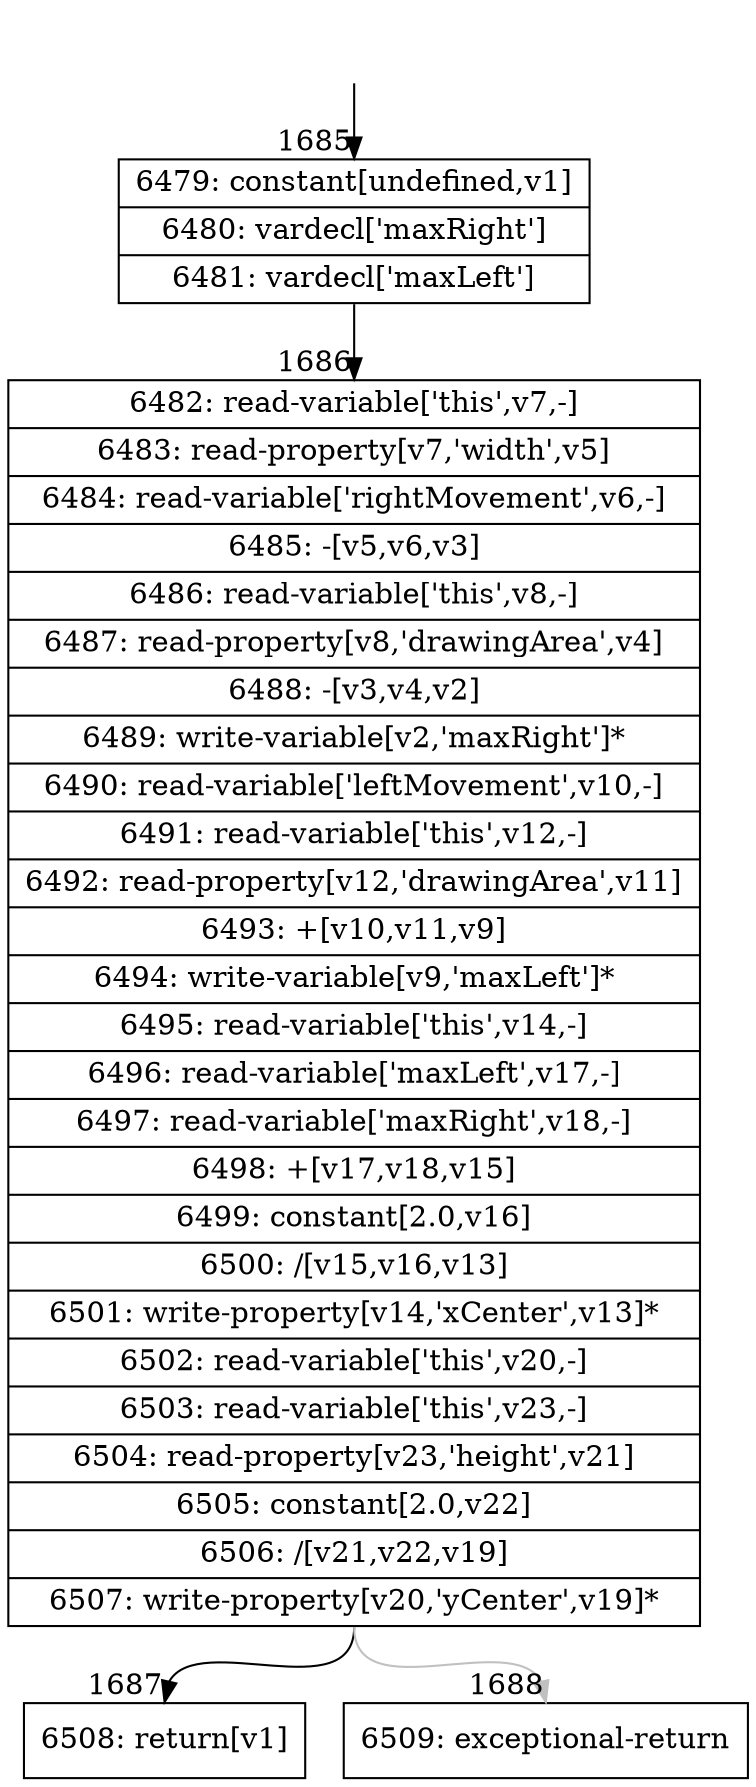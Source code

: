 digraph {
rankdir="TD"
BB_entry155[shape=none,label=""];
BB_entry155 -> BB1685 [tailport=s, headport=n, headlabel="    1685"]
BB1685 [shape=record label="{6479: constant[undefined,v1]|6480: vardecl['maxRight']|6481: vardecl['maxLeft']}" ] 
BB1685 -> BB1686 [tailport=s, headport=n, headlabel="      1686"]
BB1686 [shape=record label="{6482: read-variable['this',v7,-]|6483: read-property[v7,'width',v5]|6484: read-variable['rightMovement',v6,-]|6485: -[v5,v6,v3]|6486: read-variable['this',v8,-]|6487: read-property[v8,'drawingArea',v4]|6488: -[v3,v4,v2]|6489: write-variable[v2,'maxRight']*|6490: read-variable['leftMovement',v10,-]|6491: read-variable['this',v12,-]|6492: read-property[v12,'drawingArea',v11]|6493: +[v10,v11,v9]|6494: write-variable[v9,'maxLeft']*|6495: read-variable['this',v14,-]|6496: read-variable['maxLeft',v17,-]|6497: read-variable['maxRight',v18,-]|6498: +[v17,v18,v15]|6499: constant[2.0,v16]|6500: /[v15,v16,v13]|6501: write-property[v14,'xCenter',v13]*|6502: read-variable['this',v20,-]|6503: read-variable['this',v23,-]|6504: read-property[v23,'height',v21]|6505: constant[2.0,v22]|6506: /[v21,v22,v19]|6507: write-property[v20,'yCenter',v19]*}" ] 
BB1686 -> BB1687 [tailport=s, headport=n, headlabel="      1687"]
BB1686 -> BB1688 [tailport=s, headport=n, color=gray, headlabel="      1688"]
BB1687 [shape=record label="{6508: return[v1]}" ] 
BB1688 [shape=record label="{6509: exceptional-return}" ] 
//#$~ 1868
}
